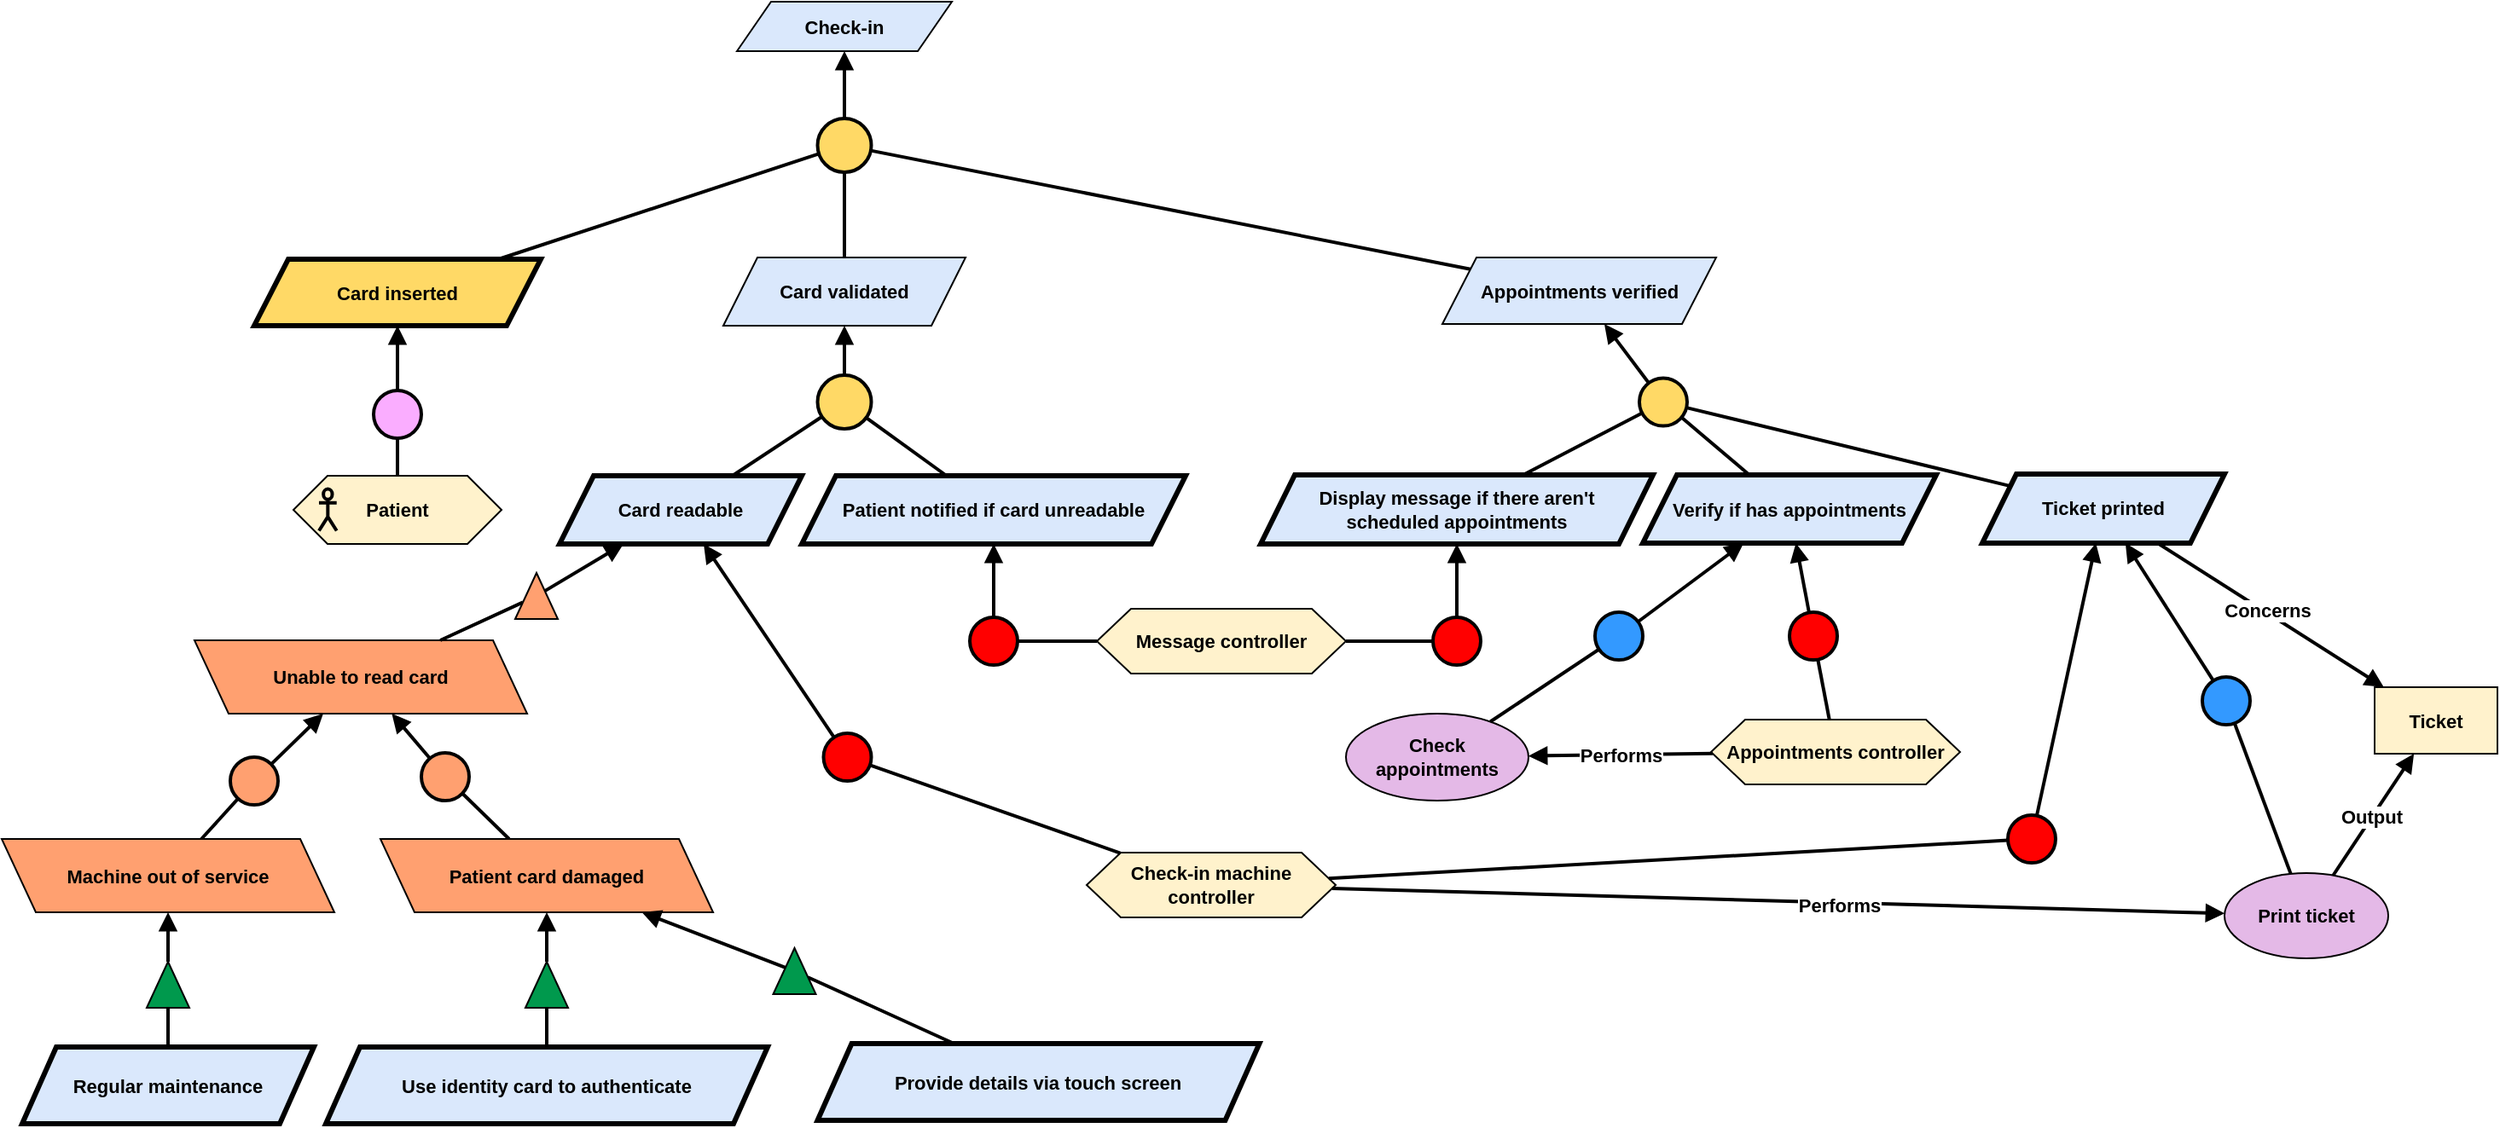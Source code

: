 <mxfile version="24.4.0" type="github">
  <diagram name="Page-1" id="M_wEQLcIumDKBrQ4-JNB">
    <mxGraphModel dx="7081" dy="42" grid="0" gridSize="10" guides="1" tooltips="1" connect="1" arrows="1" fold="1" page="0" pageScale="1" pageWidth="827" pageHeight="1169" math="0" shadow="0">
      <root>
        <mxCell id="0" />
        <mxCell id="1" parent="0" />
        <mxCell id="FIXR1feLg8hahodherzo-35" value="&lt;b&gt;Card inserted&lt;/b&gt;" style="shape=parallelogram;perimeter=parallelogramPerimeter;whiteSpace=wrap;html=1;fixedSize=1;fillColor=#FFD966;strokeColor=#000000;strokeWidth=3;fontFamily=Helvetica;fontSize=11;fontColor=default;labelBackgroundColor=none;" parent="1" vertex="1">
          <mxGeometry x="-5140" y="1293" width="168" height="39" as="geometry" />
        </mxCell>
        <mxCell id="FIXR1feLg8hahodherzo-40" value="" style="ellipse;whiteSpace=wrap;html=1;aspect=fixed;fillColor=#FAADFF;strokeWidth=2;fontFamily=Helvetica;fontSize=11;fontColor=default;labelBackgroundColor=default;" parent="1" vertex="1">
          <mxGeometry x="-5070" y="1370" width="28" height="28" as="geometry" />
        </mxCell>
        <mxCell id="FIXR1feLg8hahodherzo-41" value="" style="endArrow=block;html=1;rounded=0;endFill=1;strokeWidth=2;strokeColor=default;align=center;verticalAlign=middle;fontFamily=Helvetica;fontSize=11;fontColor=default;labelBackgroundColor=default;" parent="1" source="FIXR1feLg8hahodherzo-40" target="FIXR1feLg8hahodherzo-35" edge="1">
          <mxGeometry width="50" height="50" relative="1" as="geometry">
            <mxPoint x="-5090.065" y="1443.222" as="sourcePoint" />
            <mxPoint x="-4816.758" y="1535.844" as="targetPoint" />
          </mxGeometry>
        </mxCell>
        <mxCell id="FIXR1feLg8hahodherzo-42" value="" style="endArrow=none;html=1;rounded=0;strokeWidth=2;strokeColor=default;align=center;verticalAlign=middle;fontFamily=Helvetica;fontSize=11;fontColor=default;labelBackgroundColor=default;" parent="1" source="N3Fg9ZPa0RFayoHqgVGJ-2" target="FIXR1feLg8hahodherzo-40" edge="1">
          <mxGeometry width="50" height="50" relative="1" as="geometry">
            <mxPoint x="-5140.676" y="1444" as="sourcePoint" />
            <mxPoint x="-5066.06" y="1441.25" as="targetPoint" />
          </mxGeometry>
        </mxCell>
        <mxCell id="FIXR1feLg8hahodherzo-43" value="" style="ellipse;whiteSpace=wrap;html=1;aspect=fixed;fillColor=#FFD966;strokeWidth=2;" parent="1" vertex="1">
          <mxGeometry x="-4809.75" y="1210.5" width="31.5" height="31.5" as="geometry" />
        </mxCell>
        <mxCell id="FIXR1feLg8hahodherzo-45" value="" style="endArrow=none;html=1;rounded=0;strokeWidth=2;" parent="1" source="FIXR1feLg8hahodherzo-35" target="FIXR1feLg8hahodherzo-43" edge="1">
          <mxGeometry width="50" height="50" relative="1" as="geometry">
            <mxPoint x="-4852" y="1336" as="sourcePoint" />
            <mxPoint x="-4827" y="1272" as="targetPoint" />
          </mxGeometry>
        </mxCell>
        <mxCell id="asSSU3BT1u9bHdQMqj07-2" value="" style="endArrow=block;html=1;rounded=0;endFill=1;strokeWidth=2;" parent="1" source="FIXR1feLg8hahodherzo-43" target="asSSU3BT1u9bHdQMqj07-1" edge="1">
          <mxGeometry width="50" height="50" relative="1" as="geometry">
            <mxPoint x="-4793.75" y="1211" as="sourcePoint" />
            <mxPoint x="-4794" y="1144" as="targetPoint" />
          </mxGeometry>
        </mxCell>
        <mxCell id="asSSU3BT1u9bHdQMqj07-1" value="&lt;b&gt;Check-in&lt;/b&gt;" style="shape=parallelogram;perimeter=parallelogramPerimeter;whiteSpace=wrap;html=1;fixedSize=1;fillColor=#dae8fc;strokeColor=#000000;fontFamily=Helvetica;fontSize=11;fontColor=default;labelBackgroundColor=none;" parent="1" vertex="1">
          <mxGeometry x="-4857" y="1142" width="126" height="29" as="geometry" />
        </mxCell>
        <mxCell id="BD3yNc5XAa4thf8RdMcB-4" value="&lt;b&gt;Appointments verified&lt;/b&gt;" style="shape=parallelogram;perimeter=parallelogramPerimeter;whiteSpace=wrap;html=1;fixedSize=1;fillColor=#dae8fc;strokeColor=#000000;fontFamily=Helvetica;fontSize=11;fontColor=default;labelBackgroundColor=none;" parent="1" vertex="1">
          <mxGeometry x="-4443.49" y="1292" width="160.49" height="39" as="geometry" />
        </mxCell>
        <mxCell id="BD3yNc5XAa4thf8RdMcB-11" value="&lt;div&gt;&lt;b&gt;Check-in machine controller&lt;/b&gt;&lt;/div&gt;" style="shape=hexagon;perimeter=hexagonPerimeter2;whiteSpace=wrap;html=1;fixedSize=1;fillColor=#FFF2CC;fontFamily=Helvetica;fontSize=11;fontColor=default;labelBackgroundColor=none;" parent="1" vertex="1">
          <mxGeometry x="-4652" y="1641" width="146" height="38" as="geometry" />
        </mxCell>
        <mxCell id="BD3yNc5XAa4thf8RdMcB-17" value="" style="ellipse;whiteSpace=wrap;html=1;aspect=fixed;fillColor=#FF0000;strokeWidth=2;" parent="1" vertex="1">
          <mxGeometry x="-4112" y="1619.0" width="28" height="28" as="geometry" />
        </mxCell>
        <mxCell id="BD3yNc5XAa4thf8RdMcB-18" value="" style="endArrow=none;html=1;rounded=0;strokeWidth=2;" parent="1" source="BD3yNc5XAa4thf8RdMcB-11" target="BD3yNc5XAa4thf8RdMcB-17" edge="1">
          <mxGeometry width="50" height="50" relative="1" as="geometry">
            <mxPoint x="-4307.24" y="1643.1" as="sourcePoint" />
            <mxPoint x="-4277.24" y="1630.1" as="targetPoint" />
          </mxGeometry>
        </mxCell>
        <mxCell id="BD3yNc5XAa4thf8RdMcB-19" value="" style="endArrow=block;html=1;rounded=0;endFill=1;strokeWidth=2;" parent="1" source="BD3yNc5XAa4thf8RdMcB-17" target="BD3yNc5XAa4thf8RdMcB-34" edge="1">
          <mxGeometry width="50" height="50" relative="1" as="geometry">
            <mxPoint x="-4280.24" y="1639.1" as="sourcePoint" />
            <mxPoint x="-4224.331" y="1627.628" as="targetPoint" />
          </mxGeometry>
        </mxCell>
        <mxCell id="BD3yNc5XAa4thf8RdMcB-29" value="" style="endArrow=block;html=1;rounded=0;endFill=1;strokeWidth=2;" parent="1" edge="1" target="BD3yNc5XAa4thf8RdMcB-4" source="BD3yNc5XAa4thf8RdMcB-31">
          <mxGeometry width="50" height="50" relative="1" as="geometry">
            <mxPoint x="-4414.15" y="1389.4" as="sourcePoint" />
            <mxPoint x="-4414.15" y="1341.4" as="targetPoint" />
          </mxGeometry>
        </mxCell>
        <mxCell id="BD3yNc5XAa4thf8RdMcB-31" value="" style="ellipse;whiteSpace=wrap;html=1;aspect=fixed;fillColor=#FFD966;strokeWidth=2;" parent="1" vertex="1">
          <mxGeometry x="-4328.0" y="1362.75" width="28" height="28" as="geometry" />
        </mxCell>
        <mxCell id="BD3yNc5XAa4thf8RdMcB-32" value="" style="endArrow=none;html=1;rounded=0;strokeWidth=2;" parent="1" source="N3Fg9ZPa0RFayoHqgVGJ-25" target="BD3yNc5XAa4thf8RdMcB-31" edge="1">
          <mxGeometry width="50" height="50" relative="1" as="geometry">
            <mxPoint x="-4414.125" y="1462.4" as="sourcePoint" />
            <mxPoint x="-4300.15" y="1479.4" as="targetPoint" />
          </mxGeometry>
        </mxCell>
        <mxCell id="BD3yNc5XAa4thf8RdMcB-34" value="&lt;b&gt;Ticket printed&lt;/b&gt;" style="shape=parallelogram;perimeter=parallelogramPerimeter;whiteSpace=wrap;html=1;fixedSize=1;fillColor=#dae8fc;strokeColor=#000000;strokeWidth=3;fontFamily=Helvetica;fontSize=11;fontColor=default;labelBackgroundColor=none;" parent="1" vertex="1">
          <mxGeometry x="-4127" y="1419" width="142" height="40.5" as="geometry" />
        </mxCell>
        <mxCell id="BD3yNc5XAa4thf8RdMcB-36" value="" style="endArrow=none;html=1;rounded=0;strokeWidth=2;" parent="1" source="BD3yNc5XAa4thf8RdMcB-34" target="BD3yNc5XAa4thf8RdMcB-31" edge="1">
          <mxGeometry width="50" height="50" relative="1" as="geometry">
            <mxPoint x="-4077.5" y="1350" as="sourcePoint" />
            <mxPoint x="-4616.5" y="1239" as="targetPoint" />
          </mxGeometry>
        </mxCell>
        <mxCell id="N3Fg9ZPa0RFayoHqgVGJ-4" value="" style="group" vertex="1" connectable="0" parent="1">
          <mxGeometry x="-5117" y="1420" width="122" height="40" as="geometry" />
        </mxCell>
        <mxCell id="N3Fg9ZPa0RFayoHqgVGJ-2" value="&lt;div&gt;&lt;b&gt;Patient&lt;/b&gt;&lt;/div&gt;" style="shape=hexagon;perimeter=hexagonPerimeter2;whiteSpace=wrap;html=1;fixedSize=1;fillColor=#FFF2CC;fontFamily=Helvetica;fontSize=11;fontColor=default;labelBackgroundColor=none;" vertex="1" parent="N3Fg9ZPa0RFayoHqgVGJ-4">
          <mxGeometry width="122" height="40" as="geometry" />
        </mxCell>
        <mxCell id="N3Fg9ZPa0RFayoHqgVGJ-3" value="" style="shape=umlActor;verticalLabelPosition=bottom;verticalAlign=top;html=1;outlineConnect=0;fillColor=none;strokeWidth=2;fontFamily=Helvetica;fontSize=11;fontColor=default;labelBackgroundColor=default;" vertex="1" parent="N3Fg9ZPa0RFayoHqgVGJ-4">
          <mxGeometry x="14.983" y="7.75" width="10.373" height="24.5" as="geometry" />
        </mxCell>
        <mxCell id="N3Fg9ZPa0RFayoHqgVGJ-13" value="" style="endArrow=none;html=1;rounded=0;strokeWidth=2;" edge="1" parent="1" source="BD3yNc5XAa4thf8RdMcB-4" target="FIXR1feLg8hahodherzo-43">
          <mxGeometry width="50" height="50" relative="1" as="geometry">
            <mxPoint x="-4463" y="1301" as="sourcePoint" />
            <mxPoint x="-4607" y="1260" as="targetPoint" />
          </mxGeometry>
        </mxCell>
        <mxCell id="N3Fg9ZPa0RFayoHqgVGJ-25" value="&lt;b&gt;Verify if has appointments&lt;/b&gt;" style="shape=parallelogram;perimeter=parallelogramPerimeter;whiteSpace=wrap;html=1;fixedSize=1;fillColor=#dae8fc;strokeColor=#000000;strokeWidth=3;fontFamily=Helvetica;fontSize=11;fontColor=default;labelBackgroundColor=none;" vertex="1" parent="1">
          <mxGeometry x="-4326" y="1419.5" width="172" height="40" as="geometry" />
        </mxCell>
        <mxCell id="N3Fg9ZPa0RFayoHqgVGJ-32" value="&lt;b&gt;Card validated&lt;/b&gt;" style="shape=parallelogram;perimeter=parallelogramPerimeter;whiteSpace=wrap;html=1;fixedSize=1;fillColor=#dae8fc;strokeColor=#000000;strokeWidth=1;fontFamily=Helvetica;fontSize=11;fontColor=default;labelBackgroundColor=none;" vertex="1" parent="1">
          <mxGeometry x="-4865" y="1292" width="142" height="40" as="geometry" />
        </mxCell>
        <mxCell id="N3Fg9ZPa0RFayoHqgVGJ-36" value="" style="endArrow=none;html=1;rounded=0;strokeWidth=2;" edge="1" parent="1" source="N3Fg9ZPa0RFayoHqgVGJ-32" target="FIXR1feLg8hahodherzo-43">
          <mxGeometry width="50" height="50" relative="1" as="geometry">
            <mxPoint x="-4622" y="1303" as="sourcePoint" />
            <mxPoint x="-4622" y="1271" as="targetPoint" />
          </mxGeometry>
        </mxCell>
        <mxCell id="N3Fg9ZPa0RFayoHqgVGJ-37" value="&lt;div&gt;&lt;b&gt;Message controller&lt;/b&gt;&lt;/div&gt;" style="shape=hexagon;perimeter=hexagonPerimeter2;whiteSpace=wrap;html=1;fixedSize=1;fillColor=#FFF2CC;fontFamily=Helvetica;fontSize=11;fontColor=default;labelBackgroundColor=none;" vertex="1" parent="1">
          <mxGeometry x="-4646" y="1498" width="146" height="38" as="geometry" />
        </mxCell>
        <mxCell id="N3Fg9ZPa0RFayoHqgVGJ-38" value="&lt;b&gt;Card readable&lt;/b&gt;" style="shape=parallelogram;perimeter=parallelogramPerimeter;whiteSpace=wrap;html=1;fixedSize=1;fillColor=#dae8fc;strokeColor=#000000;strokeWidth=3;fontFamily=Helvetica;fontSize=11;fontColor=default;labelBackgroundColor=none;" vertex="1" parent="1">
          <mxGeometry x="-4961" y="1420" width="142" height="40" as="geometry" />
        </mxCell>
        <mxCell id="N3Fg9ZPa0RFayoHqgVGJ-39" value="" style="ellipse;whiteSpace=wrap;html=1;aspect=fixed;fillColor=#FFD966;strokeWidth=2;" vertex="1" parent="1">
          <mxGeometry x="-4809.75" y="1361" width="31.5" height="31.5" as="geometry" />
        </mxCell>
        <mxCell id="N3Fg9ZPa0RFayoHqgVGJ-40" value="" style="endArrow=block;html=1;rounded=0;endFill=1;strokeWidth=2;" edge="1" parent="1" source="N3Fg9ZPa0RFayoHqgVGJ-39" target="N3Fg9ZPa0RFayoHqgVGJ-32">
          <mxGeometry width="50" height="50" relative="1" as="geometry">
            <mxPoint x="-4824" y="1361" as="sourcePoint" />
            <mxPoint x="-4824" y="1321" as="targetPoint" />
          </mxGeometry>
        </mxCell>
        <mxCell id="N3Fg9ZPa0RFayoHqgVGJ-41" value="" style="endArrow=none;html=1;rounded=0;strokeWidth=2;" edge="1" parent="1" target="N3Fg9ZPa0RFayoHqgVGJ-39" source="N3Fg9ZPa0RFayoHqgVGJ-38">
          <mxGeometry width="50" height="50" relative="1" as="geometry">
            <mxPoint x="-4822" y="1418" as="sourcePoint" />
            <mxPoint x="-4799" y="1391" as="targetPoint" />
          </mxGeometry>
        </mxCell>
        <mxCell id="N3Fg9ZPa0RFayoHqgVGJ-42" value="&lt;b&gt;Patient notified if card unreadable&lt;/b&gt;" style="shape=parallelogram;perimeter=parallelogramPerimeter;whiteSpace=wrap;html=1;fixedSize=1;fillColor=#dae8fc;strokeColor=#000000;strokeWidth=3;fontFamily=Helvetica;fontSize=11;fontColor=default;labelBackgroundColor=none;" vertex="1" parent="1">
          <mxGeometry x="-4819" y="1420" width="225" height="40" as="geometry" />
        </mxCell>
        <mxCell id="N3Fg9ZPa0RFayoHqgVGJ-43" value="" style="ellipse;whiteSpace=wrap;html=1;aspect=fixed;fillColor=#FF0000;strokeWidth=2;" vertex="1" parent="1">
          <mxGeometry x="-4720.5" y="1503" width="28" height="28" as="geometry" />
        </mxCell>
        <mxCell id="N3Fg9ZPa0RFayoHqgVGJ-44" value="" style="endArrow=none;html=1;rounded=0;strokeWidth=2;" edge="1" parent="1" target="N3Fg9ZPa0RFayoHqgVGJ-43" source="N3Fg9ZPa0RFayoHqgVGJ-37">
          <mxGeometry width="50" height="50" relative="1" as="geometry">
            <mxPoint x="-4591" y="1529" as="sourcePoint" />
            <mxPoint x="-4519" y="1555" as="targetPoint" />
          </mxGeometry>
        </mxCell>
        <mxCell id="N3Fg9ZPa0RFayoHqgVGJ-45" value="" style="endArrow=block;html=1;rounded=0;endFill=1;strokeWidth=2;" edge="1" parent="1" source="N3Fg9ZPa0RFayoHqgVGJ-43" target="N3Fg9ZPa0RFayoHqgVGJ-42">
          <mxGeometry width="50" height="50" relative="1" as="geometry">
            <mxPoint x="-4809" y="1666" as="sourcePoint" />
            <mxPoint x="-4878" y="1534" as="targetPoint" />
          </mxGeometry>
        </mxCell>
        <mxCell id="N3Fg9ZPa0RFayoHqgVGJ-46" value="" style="ellipse;whiteSpace=wrap;html=1;aspect=fixed;fillColor=#FF0000;strokeWidth=2;" vertex="1" parent="1">
          <mxGeometry x="-4806.25" y="1571" width="28" height="28" as="geometry" />
        </mxCell>
        <mxCell id="N3Fg9ZPa0RFayoHqgVGJ-47" value="" style="endArrow=none;html=1;rounded=0;strokeWidth=2;" edge="1" parent="1" target="N3Fg9ZPa0RFayoHqgVGJ-46" source="BD3yNc5XAa4thf8RdMcB-11">
          <mxGeometry width="50" height="50" relative="1" as="geometry">
            <mxPoint x="-4534.15" y="1583.4" as="sourcePoint" />
            <mxPoint x="-4520.996" y="1826.606" as="targetPoint" />
            <Array as="points" />
          </mxGeometry>
        </mxCell>
        <mxCell id="N3Fg9ZPa0RFayoHqgVGJ-48" value="" style="endArrow=block;html=1;rounded=0;endFill=1;strokeWidth=2;" edge="1" parent="1" source="N3Fg9ZPa0RFayoHqgVGJ-46" target="N3Fg9ZPa0RFayoHqgVGJ-38">
          <mxGeometry width="50" height="50" relative="1" as="geometry">
            <mxPoint x="-4682" y="1610" as="sourcePoint" />
            <mxPoint x="-4751" y="1478" as="targetPoint" />
          </mxGeometry>
        </mxCell>
        <mxCell id="N3Fg9ZPa0RFayoHqgVGJ-49" value="" style="endArrow=none;html=1;rounded=0;strokeWidth=2;" edge="1" parent="1" source="N3Fg9ZPa0RFayoHqgVGJ-42" target="N3Fg9ZPa0RFayoHqgVGJ-39">
          <mxGeometry width="50" height="50" relative="1" as="geometry">
            <mxPoint x="-4873" y="1448" as="sourcePoint" />
            <mxPoint x="-4863" y="1415" as="targetPoint" />
          </mxGeometry>
        </mxCell>
        <mxCell id="N3Fg9ZPa0RFayoHqgVGJ-58" value="&lt;b&gt;Display message if there aren&#39;t &lt;br&gt;scheduled appointments&lt;/b&gt;" style="shape=parallelogram;perimeter=parallelogramPerimeter;whiteSpace=wrap;html=1;fixedSize=1;fillColor=#dae8fc;strokeColor=#000000;strokeWidth=3;fontFamily=Helvetica;fontSize=11;fontColor=default;labelBackgroundColor=none;" vertex="1" parent="1">
          <mxGeometry x="-4550" y="1419.5" width="230" height="40.5" as="geometry" />
        </mxCell>
        <mxCell id="N3Fg9ZPa0RFayoHqgVGJ-59" value="" style="endArrow=none;html=1;rounded=0;strokeWidth=2;" edge="1" parent="1" source="N3Fg9ZPa0RFayoHqgVGJ-58" target="BD3yNc5XAa4thf8RdMcB-31">
          <mxGeometry width="50" height="50" relative="1" as="geometry">
            <mxPoint x="-4236" y="1416" as="sourcePoint" />
            <mxPoint x="-4286" y="1377" as="targetPoint" />
          </mxGeometry>
        </mxCell>
        <mxCell id="N3Fg9ZPa0RFayoHqgVGJ-60" value="" style="ellipse;whiteSpace=wrap;html=1;aspect=fixed;fillColor=#FF0000;strokeWidth=2;" vertex="1" parent="1">
          <mxGeometry x="-4449" y="1503" width="28" height="28" as="geometry" />
        </mxCell>
        <mxCell id="N3Fg9ZPa0RFayoHqgVGJ-61" value="" style="endArrow=none;html=1;rounded=0;strokeWidth=2;" edge="1" parent="1" target="N3Fg9ZPa0RFayoHqgVGJ-60" source="N3Fg9ZPa0RFayoHqgVGJ-37">
          <mxGeometry width="50" height="50" relative="1" as="geometry">
            <mxPoint x="-4200.5" y="1588" as="sourcePoint" />
            <mxPoint x="-4013.5" y="1603" as="targetPoint" />
          </mxGeometry>
        </mxCell>
        <mxCell id="N3Fg9ZPa0RFayoHqgVGJ-62" value="" style="endArrow=block;html=1;rounded=0;endFill=1;strokeWidth=2;" edge="1" parent="1" source="N3Fg9ZPa0RFayoHqgVGJ-60" target="N3Fg9ZPa0RFayoHqgVGJ-58">
          <mxGeometry width="50" height="50" relative="1" as="geometry">
            <mxPoint x="-4393.74" y="1710.5" as="sourcePoint" />
            <mxPoint x="-4271.74" y="1506.5" as="targetPoint" />
          </mxGeometry>
        </mxCell>
        <mxCell id="N3Fg9ZPa0RFayoHqgVGJ-67" value="&lt;b&gt;Check appointments&lt;/b&gt;" style="ellipse;whiteSpace=wrap;html=1;fillColor=#E4B9E7;strokeColor=#000000;fontFamily=Helvetica;fontSize=11;fontColor=default;labelBackgroundColor=none;" vertex="1" parent="1">
          <mxGeometry x="-4500" y="1559.5" width="107" height="51" as="geometry" />
        </mxCell>
        <mxCell id="N3Fg9ZPa0RFayoHqgVGJ-68" value="&lt;div&gt;&lt;b&gt;Appointments controller&lt;/b&gt;&lt;/div&gt;" style="shape=hexagon;perimeter=hexagonPerimeter2;whiteSpace=wrap;html=1;fixedSize=1;fillColor=#FFF2CC;fontFamily=Helvetica;fontSize=11;fontColor=default;labelBackgroundColor=none;" vertex="1" parent="1">
          <mxGeometry x="-4286" y="1563" width="146" height="38" as="geometry" />
        </mxCell>
        <mxCell id="N3Fg9ZPa0RFayoHqgVGJ-69" value="" style="ellipse;whiteSpace=wrap;html=1;aspect=fixed;fillColor=#FF0000;strokeWidth=2;" vertex="1" parent="1">
          <mxGeometry x="-4240" y="1500" width="28" height="28" as="geometry" />
        </mxCell>
        <mxCell id="N3Fg9ZPa0RFayoHqgVGJ-70" value="" style="endArrow=none;html=1;rounded=0;strokeWidth=2;" edge="1" parent="1" source="N3Fg9ZPa0RFayoHqgVGJ-68" target="N3Fg9ZPa0RFayoHqgVGJ-69">
          <mxGeometry width="50" height="50" relative="1" as="geometry">
            <mxPoint x="-4454.15" y="1657.9" as="sourcePoint" />
            <mxPoint x="-4382.15" y="1683.9" as="targetPoint" />
          </mxGeometry>
        </mxCell>
        <mxCell id="N3Fg9ZPa0RFayoHqgVGJ-71" value="" style="endArrow=block;html=1;rounded=0;endFill=1;strokeWidth=2;" edge="1" parent="1" source="N3Fg9ZPa0RFayoHqgVGJ-69" target="N3Fg9ZPa0RFayoHqgVGJ-25">
          <mxGeometry width="50" height="50" relative="1" as="geometry">
            <mxPoint x="-4385.15" y="1692.9" as="sourcePoint" />
            <mxPoint x="-4247" y="1473" as="targetPoint" />
          </mxGeometry>
        </mxCell>
        <mxCell id="N3Fg9ZPa0RFayoHqgVGJ-72" value="" style="ellipse;whiteSpace=wrap;html=1;aspect=fixed;fillColor=#3399FF;strokeWidth=2;" vertex="1" parent="1">
          <mxGeometry x="-4354" y="1500" width="28" height="28" as="geometry" />
        </mxCell>
        <mxCell id="N3Fg9ZPa0RFayoHqgVGJ-73" value="" style="endArrow=block;html=1;rounded=0;endFill=1;strokeWidth=2;" edge="1" source="N3Fg9ZPa0RFayoHqgVGJ-72" parent="1" target="N3Fg9ZPa0RFayoHqgVGJ-25">
          <mxGeometry width="50" height="50" relative="1" as="geometry">
            <mxPoint x="-4351.005" y="1532.972" as="sourcePoint" />
            <mxPoint x="-4355" y="1488" as="targetPoint" />
          </mxGeometry>
        </mxCell>
        <mxCell id="N3Fg9ZPa0RFayoHqgVGJ-74" value="" style="endArrow=none;html=1;rounded=0;strokeWidth=2;" edge="1" target="N3Fg9ZPa0RFayoHqgVGJ-72" parent="1" source="N3Fg9ZPa0RFayoHqgVGJ-67">
          <mxGeometry width="50" height="50" relative="1" as="geometry">
            <mxPoint x="-4352" y="1595" as="sourcePoint" />
            <mxPoint x="-4327" y="1531" as="targetPoint" />
          </mxGeometry>
        </mxCell>
        <mxCell id="N3Fg9ZPa0RFayoHqgVGJ-75" value="" style="endArrow=block;html=1;rounded=0;endFill=1;strokeWidth=2;" edge="1" parent="1" source="N3Fg9ZPa0RFayoHqgVGJ-68" target="N3Fg9ZPa0RFayoHqgVGJ-67">
          <mxGeometry width="50" height="50" relative="1" as="geometry">
            <mxPoint x="-4233.24" y="1699" as="sourcePoint" />
            <mxPoint x="-4349.24" y="1691" as="targetPoint" />
          </mxGeometry>
        </mxCell>
        <mxCell id="N3Fg9ZPa0RFayoHqgVGJ-76" value="&lt;b&gt;Performs&lt;/b&gt;" style="edgeLabel;html=1;align=center;verticalAlign=middle;resizable=0;points=[];" vertex="1" connectable="0" parent="N3Fg9ZPa0RFayoHqgVGJ-75">
          <mxGeometry x="0.112" y="-1" relative="1" as="geometry">
            <mxPoint x="6" y="1" as="offset" />
          </mxGeometry>
        </mxCell>
        <mxCell id="N3Fg9ZPa0RFayoHqgVGJ-77" value="&lt;b&gt;Ticket&lt;/b&gt;" style="rounded=0;whiteSpace=wrap;html=1;fillColor=#FFF2CC;fontFamily=Helvetica;fontSize=11;fontColor=default;labelBackgroundColor=none;" vertex="1" parent="1">
          <mxGeometry x="-3897" y="1544" width="72" height="39" as="geometry" />
        </mxCell>
        <mxCell id="N3Fg9ZPa0RFayoHqgVGJ-78" value="" style="endArrow=block;html=1;rounded=0;endFill=1;strokeWidth=2;" edge="1" parent="1" source="BD3yNc5XAa4thf8RdMcB-34" target="N3Fg9ZPa0RFayoHqgVGJ-77">
          <mxGeometry width="50" height="50" relative="1" as="geometry">
            <mxPoint x="-3933" y="1495" as="sourcePoint" />
            <mxPoint x="-3841" y="1678" as="targetPoint" />
          </mxGeometry>
        </mxCell>
        <mxCell id="N3Fg9ZPa0RFayoHqgVGJ-79" value="&lt;b&gt;Concerns&lt;/b&gt;" style="edgeLabel;html=1;align=center;verticalAlign=middle;resizable=0;points=[];" vertex="1" connectable="0" parent="N3Fg9ZPa0RFayoHqgVGJ-78">
          <mxGeometry x="-0.044" y="1" relative="1" as="geometry">
            <mxPoint as="offset" />
          </mxGeometry>
        </mxCell>
        <mxCell id="N3Fg9ZPa0RFayoHqgVGJ-80" value="" style="ellipse;whiteSpace=wrap;html=1;aspect=fixed;fillColor=#3399FF;strokeWidth=2;" vertex="1" parent="1">
          <mxGeometry x="-3998" y="1538" width="28" height="28" as="geometry" />
        </mxCell>
        <mxCell id="N3Fg9ZPa0RFayoHqgVGJ-81" value="" style="endArrow=block;html=1;rounded=0;endFill=1;strokeWidth=2;" edge="1" source="N3Fg9ZPa0RFayoHqgVGJ-80" parent="1" target="BD3yNc5XAa4thf8RdMcB-34">
          <mxGeometry width="50" height="50" relative="1" as="geometry">
            <mxPoint x="-3871.005" y="1593.972" as="sourcePoint" />
            <mxPoint x="-3875" y="1549" as="targetPoint" />
          </mxGeometry>
        </mxCell>
        <mxCell id="N3Fg9ZPa0RFayoHqgVGJ-82" value="" style="endArrow=none;html=1;rounded=0;strokeWidth=2;" edge="1" target="N3Fg9ZPa0RFayoHqgVGJ-80" parent="1" source="N3Fg9ZPa0RFayoHqgVGJ-83">
          <mxGeometry width="50" height="50" relative="1" as="geometry">
            <mxPoint x="-3872" y="1656" as="sourcePoint" />
            <mxPoint x="-3847" y="1592" as="targetPoint" />
          </mxGeometry>
        </mxCell>
        <mxCell id="N3Fg9ZPa0RFayoHqgVGJ-83" value="&lt;b&gt;Print ticket&lt;/b&gt;" style="ellipse;whiteSpace=wrap;html=1;fillColor=#E4B9E7;strokeColor=#000000;fontFamily=Helvetica;fontSize=11;fontColor=default;labelBackgroundColor=none;" vertex="1" parent="1">
          <mxGeometry x="-3985" y="1653" width="96" height="50" as="geometry" />
        </mxCell>
        <mxCell id="N3Fg9ZPa0RFayoHqgVGJ-84" value="" style="endArrow=block;html=1;rounded=0;endFill=1;strokeWidth=2;" edge="1" parent="1" source="BD3yNc5XAa4thf8RdMcB-11" target="N3Fg9ZPa0RFayoHqgVGJ-83">
          <mxGeometry width="50" height="50" relative="1" as="geometry">
            <mxPoint x="-4107" y="1685" as="sourcePoint" />
            <mxPoint x="-4247" y="1779" as="targetPoint" />
          </mxGeometry>
        </mxCell>
        <mxCell id="N3Fg9ZPa0RFayoHqgVGJ-85" value="&lt;b&gt;Performs&lt;/b&gt;" style="edgeLabel;html=1;align=center;verticalAlign=middle;resizable=0;points=[];" vertex="1" connectable="0" parent="N3Fg9ZPa0RFayoHqgVGJ-84">
          <mxGeometry x="0.112" y="-1" relative="1" as="geometry">
            <mxPoint x="6" y="1" as="offset" />
          </mxGeometry>
        </mxCell>
        <mxCell id="N3Fg9ZPa0RFayoHqgVGJ-87" value="" style="endArrow=block;html=1;rounded=0;endFill=1;strokeWidth=2;" edge="1" parent="1" source="N3Fg9ZPa0RFayoHqgVGJ-83" target="N3Fg9ZPa0RFayoHqgVGJ-77">
          <mxGeometry width="50" height="50" relative="1" as="geometry">
            <mxPoint x="-3876" y="1698" as="sourcePoint" />
            <mxPoint x="-3808" y="1619" as="targetPoint" />
          </mxGeometry>
        </mxCell>
        <mxCell id="N3Fg9ZPa0RFayoHqgVGJ-88" value="&lt;b&gt;Output&lt;/b&gt;" style="edgeLabel;html=1;align=center;verticalAlign=middle;resizable=0;points=[];" vertex="1" connectable="0" parent="N3Fg9ZPa0RFayoHqgVGJ-87">
          <mxGeometry x="-0.044" y="1" relative="1" as="geometry">
            <mxPoint as="offset" />
          </mxGeometry>
        </mxCell>
        <mxCell id="N3Fg9ZPa0RFayoHqgVGJ-89" value="Unable to read card" style="shape=parallelogram;perimeter=parallelogramPerimeter;whiteSpace=wrap;html=1;fixedSize=1;fillColor=#FFA070;fontStyle=1;fontFamily=Helvetica;fontSize=11;fontColor=default;labelBackgroundColor=none;flipH=1;flipV=0;" vertex="1" parent="1">
          <mxGeometry x="-5175" y="1516.5" width="195" height="43" as="geometry" />
        </mxCell>
        <mxCell id="N3Fg9ZPa0RFayoHqgVGJ-90" value="" style="endArrow=block;html=1;rounded=0;endFill=1;strokeWidth=2;" edge="1" source="N3Fg9ZPa0RFayoHqgVGJ-92" parent="1" target="N3Fg9ZPa0RFayoHqgVGJ-38">
          <mxGeometry width="50" height="50" relative="1" as="geometry">
            <mxPoint x="-4897.5" y="1478.5" as="sourcePoint" />
            <mxPoint x="-4985.5" y="1476.5" as="targetPoint" />
          </mxGeometry>
        </mxCell>
        <mxCell id="N3Fg9ZPa0RFayoHqgVGJ-91" value="" style="endArrow=none;html=1;rounded=0;strokeWidth=2;" edge="1" target="N3Fg9ZPa0RFayoHqgVGJ-92" parent="1" source="N3Fg9ZPa0RFayoHqgVGJ-89">
          <mxGeometry width="50" height="50" relative="1" as="geometry">
            <mxPoint x="-4985.5" y="1559.5" as="sourcePoint" />
            <mxPoint x="-4907.256" y="1513.498" as="targetPoint" />
          </mxGeometry>
        </mxCell>
        <mxCell id="N3Fg9ZPa0RFayoHqgVGJ-92" value="" style="triangle;whiteSpace=wrap;html=1;rotation=-90;fillColor=#FFA070;" vertex="1" parent="1">
          <mxGeometry x="-4988" y="1478" width="27" height="25" as="geometry" />
        </mxCell>
        <mxCell id="N3Fg9ZPa0RFayoHqgVGJ-97" value="" style="ellipse;whiteSpace=wrap;html=1;aspect=fixed;fillColor=#FFA070;strokeWidth=2;" vertex="1" parent="1">
          <mxGeometry x="-5154" y="1585" width="28" height="28" as="geometry" />
        </mxCell>
        <mxCell id="N3Fg9ZPa0RFayoHqgVGJ-98" value="" style="endArrow=block;html=1;rounded=0;endFill=1;strokeWidth=2;" edge="1" source="N3Fg9ZPa0RFayoHqgVGJ-97" parent="1" target="N3Fg9ZPa0RFayoHqgVGJ-89">
          <mxGeometry width="50" height="50" relative="1" as="geometry">
            <mxPoint x="-5103.005" y="1682.972" as="sourcePoint" />
            <mxPoint x="-5107" y="1638" as="targetPoint" />
          </mxGeometry>
        </mxCell>
        <mxCell id="N3Fg9ZPa0RFayoHqgVGJ-99" value="" style="endArrow=none;html=1;rounded=0;strokeWidth=2;" edge="1" target="N3Fg9ZPa0RFayoHqgVGJ-97" parent="1" source="N3Fg9ZPa0RFayoHqgVGJ-100">
          <mxGeometry width="50" height="50" relative="1" as="geometry">
            <mxPoint x="-5110" y="1717" as="sourcePoint" />
            <mxPoint x="-5085" y="1653" as="targetPoint" />
          </mxGeometry>
        </mxCell>
        <mxCell id="N3Fg9ZPa0RFayoHqgVGJ-100" value="Machine out of service" style="shape=parallelogram;perimeter=parallelogramPerimeter;whiteSpace=wrap;html=1;fixedSize=1;fillColor=#FFA070;fontStyle=1;fontFamily=Helvetica;fontSize=11;fontColor=default;labelBackgroundColor=none;flipH=1;flipV=0;" vertex="1" parent="1">
          <mxGeometry x="-5288" y="1633" width="195" height="43" as="geometry" />
        </mxCell>
        <mxCell id="N3Fg9ZPa0RFayoHqgVGJ-101" value="" style="ellipse;whiteSpace=wrap;html=1;aspect=fixed;fillColor=#FFA070;strokeWidth=2;" vertex="1" parent="1">
          <mxGeometry x="-5042" y="1582.5" width="28" height="28" as="geometry" />
        </mxCell>
        <mxCell id="N3Fg9ZPa0RFayoHqgVGJ-102" value="" style="endArrow=block;html=1;rounded=0;endFill=1;strokeWidth=2;" edge="1" parent="1" source="N3Fg9ZPa0RFayoHqgVGJ-101" target="N3Fg9ZPa0RFayoHqgVGJ-89">
          <mxGeometry width="50" height="50" relative="1" as="geometry">
            <mxPoint x="-5093.005" y="1692.972" as="sourcePoint" />
            <mxPoint x="-5081" y="1613" as="targetPoint" />
          </mxGeometry>
        </mxCell>
        <mxCell id="N3Fg9ZPa0RFayoHqgVGJ-103" value="" style="endArrow=none;html=1;rounded=0;strokeWidth=2;" edge="1" parent="1" target="N3Fg9ZPa0RFayoHqgVGJ-101" source="N3Fg9ZPa0RFayoHqgVGJ-104">
          <mxGeometry width="50" height="50" relative="1" as="geometry">
            <mxPoint x="-5006" y="1705" as="sourcePoint" />
            <mxPoint x="-5075" y="1663" as="targetPoint" />
          </mxGeometry>
        </mxCell>
        <mxCell id="N3Fg9ZPa0RFayoHqgVGJ-104" value="Patient card damaged" style="shape=parallelogram;perimeter=parallelogramPerimeter;whiteSpace=wrap;html=1;fixedSize=1;fillColor=#FFA070;fontStyle=1;fontFamily=Helvetica;fontSize=11;fontColor=default;labelBackgroundColor=none;flipH=1;flipV=0;" vertex="1" parent="1">
          <mxGeometry x="-5066" y="1633" width="195" height="43" as="geometry" />
        </mxCell>
        <mxCell id="N3Fg9ZPa0RFayoHqgVGJ-105" value="" style="endArrow=block;html=1;rounded=0;endFill=1;strokeWidth=2;" edge="1" source="N3Fg9ZPa0RFayoHqgVGJ-107" parent="1" target="N3Fg9ZPa0RFayoHqgVGJ-100">
          <mxGeometry width="50" height="50" relative="1" as="geometry">
            <mxPoint x="-5090.5" y="1752" as="sourcePoint" />
            <mxPoint x="-5178.5" y="1750" as="targetPoint" />
          </mxGeometry>
        </mxCell>
        <mxCell id="N3Fg9ZPa0RFayoHqgVGJ-106" value="" style="endArrow=none;html=1;rounded=0;strokeWidth=2;" edge="1" target="N3Fg9ZPa0RFayoHqgVGJ-107" parent="1" source="N3Fg9ZPa0RFayoHqgVGJ-111">
          <mxGeometry width="50" height="50" relative="1" as="geometry">
            <mxPoint x="-5240.5" y="1828" as="sourcePoint" />
            <mxPoint x="-5162.256" y="1781.998" as="targetPoint" />
          </mxGeometry>
        </mxCell>
        <mxCell id="N3Fg9ZPa0RFayoHqgVGJ-107" value="" style="triangle;whiteSpace=wrap;html=1;rotation=-90;fillColor=#00994D;" vertex="1" parent="1">
          <mxGeometry x="-5204" y="1706" width="27" height="25" as="geometry" />
        </mxCell>
        <mxCell id="N3Fg9ZPa0RFayoHqgVGJ-108" value="" style="endArrow=block;html=1;rounded=0;endFill=1;strokeWidth=2;" edge="1" parent="1" source="N3Fg9ZPa0RFayoHqgVGJ-110" target="N3Fg9ZPa0RFayoHqgVGJ-104">
          <mxGeometry width="50" height="50" relative="1" as="geometry">
            <mxPoint x="-4926.5" y="1765" as="sourcePoint" />
            <mxPoint x="-5014" y="1747" as="targetPoint" />
          </mxGeometry>
        </mxCell>
        <mxCell id="N3Fg9ZPa0RFayoHqgVGJ-109" value="" style="endArrow=none;html=1;rounded=0;strokeWidth=2;" edge="1" parent="1" target="N3Fg9ZPa0RFayoHqgVGJ-110" source="N3Fg9ZPa0RFayoHqgVGJ-112">
          <mxGeometry width="50" height="50" relative="1" as="geometry">
            <mxPoint x="-5014.5" y="1846" as="sourcePoint" />
            <mxPoint x="-4936.256" y="1799.998" as="targetPoint" />
          </mxGeometry>
        </mxCell>
        <mxCell id="N3Fg9ZPa0RFayoHqgVGJ-110" value="" style="triangle;whiteSpace=wrap;html=1;rotation=-90;fillColor=#00994D;" vertex="1" parent="1">
          <mxGeometry x="-4982" y="1706" width="27" height="25" as="geometry" />
        </mxCell>
        <mxCell id="N3Fg9ZPa0RFayoHqgVGJ-111" value="&lt;b&gt;Regular&amp;nbsp;maintenance&lt;/b&gt;" style="shape=parallelogram;perimeter=parallelogramPerimeter;whiteSpace=wrap;html=1;fixedSize=1;fillColor=#dae8fc;strokeColor=#000000;strokeWidth=3;fontFamily=Helvetica;fontSize=11;fontColor=default;labelBackgroundColor=none;" vertex="1" parent="1">
          <mxGeometry x="-5276" y="1755" width="171" height="45" as="geometry" />
        </mxCell>
        <mxCell id="N3Fg9ZPa0RFayoHqgVGJ-112" value="&lt;b&gt;Use identity card to authenticate&lt;/b&gt;" style="shape=parallelogram;perimeter=parallelogramPerimeter;whiteSpace=wrap;html=1;fixedSize=1;fillColor=#dae8fc;strokeColor=#000000;strokeWidth=3;fontFamily=Helvetica;fontSize=11;fontColor=default;labelBackgroundColor=none;" vertex="1" parent="1">
          <mxGeometry x="-5098" y="1755" width="259" height="45" as="geometry" />
        </mxCell>
        <mxCell id="N3Fg9ZPa0RFayoHqgVGJ-113" value="&lt;b&gt;Provide details via touch screen&lt;/b&gt;" style="shape=parallelogram;perimeter=parallelogramPerimeter;whiteSpace=wrap;html=1;fixedSize=1;fillColor=#dae8fc;strokeColor=#000000;strokeWidth=3;fontFamily=Helvetica;fontSize=11;fontColor=default;labelBackgroundColor=none;" vertex="1" parent="1">
          <mxGeometry x="-4809.75" y="1753" width="259" height="45" as="geometry" />
        </mxCell>
        <mxCell id="N3Fg9ZPa0RFayoHqgVGJ-114" value="" style="endArrow=block;html=1;rounded=0;endFill=1;strokeWidth=2;" edge="1" parent="1" source="N3Fg9ZPa0RFayoHqgVGJ-116" target="N3Fg9ZPa0RFayoHqgVGJ-104">
          <mxGeometry width="50" height="50" relative="1" as="geometry">
            <mxPoint x="-4847.5" y="1772" as="sourcePoint" />
            <mxPoint x="-4896" y="1741" as="targetPoint" />
          </mxGeometry>
        </mxCell>
        <mxCell id="N3Fg9ZPa0RFayoHqgVGJ-115" value="" style="endArrow=none;html=1;rounded=0;strokeWidth=2;" edge="1" parent="1" target="N3Fg9ZPa0RFayoHqgVGJ-116" source="N3Fg9ZPa0RFayoHqgVGJ-113">
          <mxGeometry width="50" height="50" relative="1" as="geometry">
            <mxPoint x="-4914" y="1851" as="sourcePoint" />
            <mxPoint x="-4857.256" y="1806.998" as="targetPoint" />
          </mxGeometry>
        </mxCell>
        <mxCell id="N3Fg9ZPa0RFayoHqgVGJ-116" value="" style="triangle;whiteSpace=wrap;html=1;rotation=-90;fillColor=#00994D;" vertex="1" parent="1">
          <mxGeometry x="-4836.75" y="1698" width="27" height="25" as="geometry" />
        </mxCell>
      </root>
    </mxGraphModel>
  </diagram>
</mxfile>
